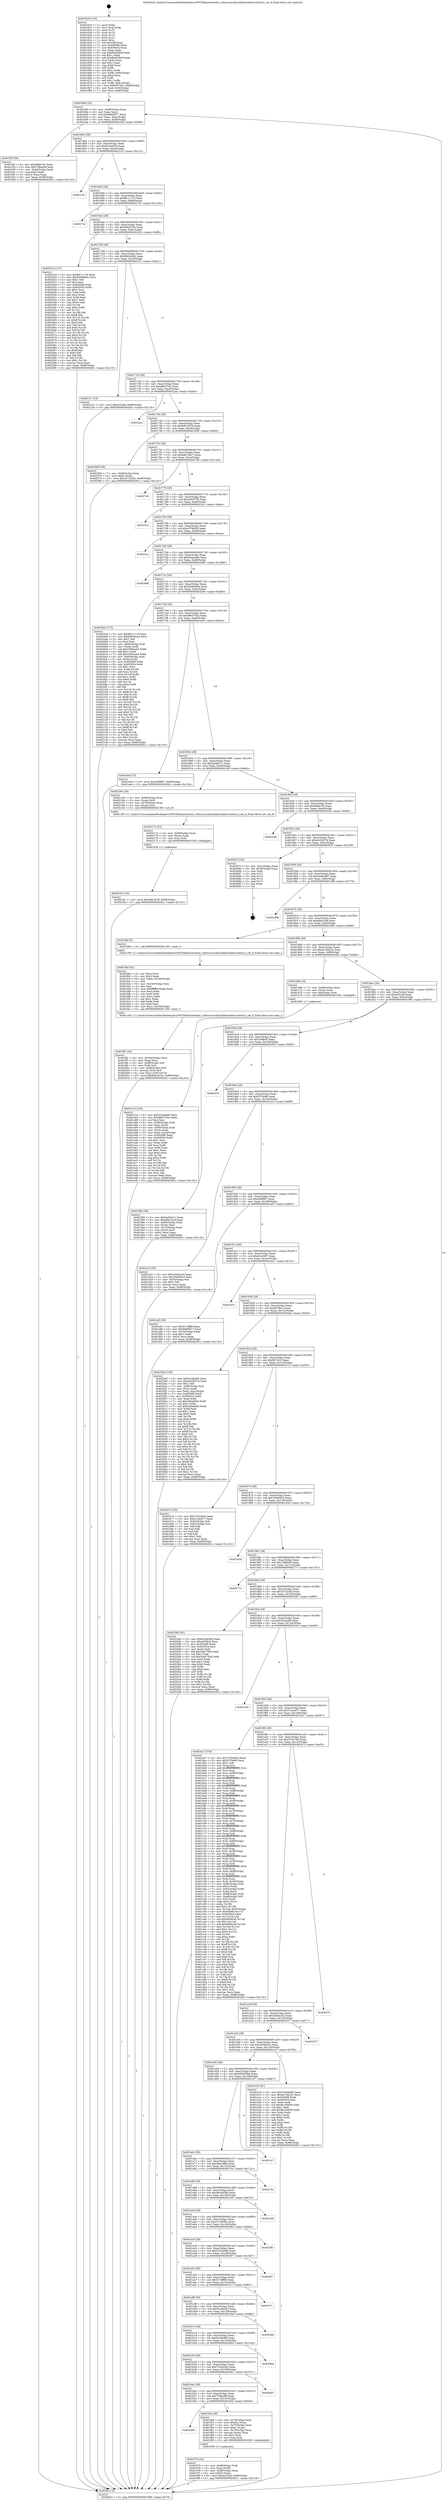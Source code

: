 digraph "0x401620" {
  label = "0x401620 (/mnt/c/Users/mathe/Desktop/tcc/POCII/binaries/extr_rufussrcsyslinuxlibinstallersyslxint.h_set_8_Final-ollvm.out::main(0))"
  labelloc = "t"
  node[shape=record]

  Entry [label="",width=0.3,height=0.3,shape=circle,fillcolor=black,style=filled]
  "0x401694" [label="{
     0x401694 [32]\l
     | [instrs]\l
     &nbsp;&nbsp;0x401694 \<+6\>: mov -0x98(%rbp),%eax\l
     &nbsp;&nbsp;0x40169a \<+2\>: mov %eax,%ecx\l
     &nbsp;&nbsp;0x40169c \<+6\>: sub $0x846f2877,%ecx\l
     &nbsp;&nbsp;0x4016a2 \<+6\>: mov %eax,-0xac(%rbp)\l
     &nbsp;&nbsp;0x4016a8 \<+6\>: mov %ecx,-0xb0(%rbp)\l
     &nbsp;&nbsp;0x4016ae \<+6\>: je 0000000000401f2f \<main+0x90f\>\l
  }"]
  "0x401f2f" [label="{
     0x401f2f [30]\l
     | [instrs]\l
     &nbsp;&nbsp;0x401f2f \<+5\>: mov $0xdbfbb7fc,%eax\l
     &nbsp;&nbsp;0x401f34 \<+5\>: mov $0x73fba2f9,%ecx\l
     &nbsp;&nbsp;0x401f39 \<+3\>: mov -0x34(%rbp),%edx\l
     &nbsp;&nbsp;0x401f3c \<+3\>: cmp $0x0,%edx\l
     &nbsp;&nbsp;0x401f3f \<+3\>: cmove %ecx,%eax\l
     &nbsp;&nbsp;0x401f42 \<+6\>: mov %eax,-0x98(%rbp)\l
     &nbsp;&nbsp;0x401f48 \<+5\>: jmp 000000000040281c \<main+0x11fc\>\l
  }"]
  "0x4016b4" [label="{
     0x4016b4 [28]\l
     | [instrs]\l
     &nbsp;&nbsp;0x4016b4 \<+5\>: jmp 00000000004016b9 \<main+0x99\>\l
     &nbsp;&nbsp;0x4016b9 \<+6\>: mov -0xac(%rbp),%eax\l
     &nbsp;&nbsp;0x4016bf \<+5\>: sub $0x8c164034,%eax\l
     &nbsp;&nbsp;0x4016c4 \<+6\>: mov %eax,-0xb4(%rbp)\l
     &nbsp;&nbsp;0x4016ca \<+6\>: je 0000000000402232 \<main+0xc12\>\l
  }"]
  Exit [label="",width=0.3,height=0.3,shape=circle,fillcolor=black,style=filled,peripheries=2]
  "0x402232" [label="{
     0x402232\l
  }", style=dashed]
  "0x4016d0" [label="{
     0x4016d0 [28]\l
     | [instrs]\l
     &nbsp;&nbsp;0x4016d0 \<+5\>: jmp 00000000004016d5 \<main+0xb5\>\l
     &nbsp;&nbsp;0x4016d5 \<+6\>: mov -0xac(%rbp),%eax\l
     &nbsp;&nbsp;0x4016db \<+5\>: sub $0x8fc11119,%eax\l
     &nbsp;&nbsp;0x4016e0 \<+6\>: mov %eax,-0xb8(%rbp)\l
     &nbsp;&nbsp;0x4016e6 \<+6\>: je 000000000040272a \<main+0x110a\>\l
  }"]
  "0x402181" [label="{
     0x402181 [15]\l
     | [instrs]\l
     &nbsp;&nbsp;0x402181 \<+10\>: movl $0xb9f12b76,-0x98(%rbp)\l
     &nbsp;&nbsp;0x40218b \<+5\>: jmp 000000000040281c \<main+0x11fc\>\l
  }"]
  "0x40272a" [label="{
     0x40272a\l
  }", style=dashed]
  "0x4016ec" [label="{
     0x4016ec [28]\l
     | [instrs]\l
     &nbsp;&nbsp;0x4016ec \<+5\>: jmp 00000000004016f1 \<main+0xd1\>\l
     &nbsp;&nbsp;0x4016f1 \<+6\>: mov -0xac(%rbp),%eax\l
     &nbsp;&nbsp;0x4016f7 \<+5\>: sub $0x90e2019c,%eax\l
     &nbsp;&nbsp;0x4016fc \<+6\>: mov %eax,-0xbc(%rbp)\l
     &nbsp;&nbsp;0x401702 \<+6\>: je 000000000040201b \<main+0x9fb\>\l
  }"]
  "0x402172" [label="{
     0x402172 [15]\l
     | [instrs]\l
     &nbsp;&nbsp;0x402172 \<+4\>: mov -0x68(%rbp),%rax\l
     &nbsp;&nbsp;0x402176 \<+3\>: mov (%rax),%rax\l
     &nbsp;&nbsp;0x402179 \<+3\>: mov %rax,%rdi\l
     &nbsp;&nbsp;0x40217c \<+5\>: call 0000000000401030 \<free@plt\>\l
     | [calls]\l
     &nbsp;&nbsp;0x401030 \{1\} (unknown)\l
  }"]
  "0x40201b" [label="{
     0x40201b [137]\l
     | [instrs]\l
     &nbsp;&nbsp;0x40201b \<+5\>: mov $0x8fc11119,%eax\l
     &nbsp;&nbsp;0x402020 \<+5\>: mov $0xd5e6bd5e,%ecx\l
     &nbsp;&nbsp;0x402025 \<+2\>: mov $0x1,%dl\l
     &nbsp;&nbsp;0x402027 \<+2\>: xor %esi,%esi\l
     &nbsp;&nbsp;0x402029 \<+7\>: mov 0x405068,%edi\l
     &nbsp;&nbsp;0x402030 \<+8\>: mov 0x405054,%r8d\l
     &nbsp;&nbsp;0x402038 \<+3\>: sub $0x1,%esi\l
     &nbsp;&nbsp;0x40203b \<+3\>: mov %edi,%r9d\l
     &nbsp;&nbsp;0x40203e \<+3\>: add %esi,%r9d\l
     &nbsp;&nbsp;0x402041 \<+4\>: imul %r9d,%edi\l
     &nbsp;&nbsp;0x402045 \<+3\>: and $0x1,%edi\l
     &nbsp;&nbsp;0x402048 \<+3\>: cmp $0x0,%edi\l
     &nbsp;&nbsp;0x40204b \<+4\>: sete %r10b\l
     &nbsp;&nbsp;0x40204f \<+4\>: cmp $0xa,%r8d\l
     &nbsp;&nbsp;0x402053 \<+4\>: setl %r11b\l
     &nbsp;&nbsp;0x402057 \<+3\>: mov %r10b,%bl\l
     &nbsp;&nbsp;0x40205a \<+3\>: xor $0xff,%bl\l
     &nbsp;&nbsp;0x40205d \<+3\>: mov %r11b,%r14b\l
     &nbsp;&nbsp;0x402060 \<+4\>: xor $0xff,%r14b\l
     &nbsp;&nbsp;0x402064 \<+3\>: xor $0x0,%dl\l
     &nbsp;&nbsp;0x402067 \<+3\>: mov %bl,%r15b\l
     &nbsp;&nbsp;0x40206a \<+4\>: and $0x0,%r15b\l
     &nbsp;&nbsp;0x40206e \<+3\>: and %dl,%r10b\l
     &nbsp;&nbsp;0x402071 \<+3\>: mov %r14b,%r12b\l
     &nbsp;&nbsp;0x402074 \<+4\>: and $0x0,%r12b\l
     &nbsp;&nbsp;0x402078 \<+3\>: and %dl,%r11b\l
     &nbsp;&nbsp;0x40207b \<+3\>: or %r10b,%r15b\l
     &nbsp;&nbsp;0x40207e \<+3\>: or %r11b,%r12b\l
     &nbsp;&nbsp;0x402081 \<+3\>: xor %r12b,%r15b\l
     &nbsp;&nbsp;0x402084 \<+3\>: or %r14b,%bl\l
     &nbsp;&nbsp;0x402087 \<+3\>: xor $0xff,%bl\l
     &nbsp;&nbsp;0x40208a \<+3\>: or $0x0,%dl\l
     &nbsp;&nbsp;0x40208d \<+2\>: and %dl,%bl\l
     &nbsp;&nbsp;0x40208f \<+3\>: or %bl,%r15b\l
     &nbsp;&nbsp;0x402092 \<+4\>: test $0x1,%r15b\l
     &nbsp;&nbsp;0x402096 \<+3\>: cmovne %ecx,%eax\l
     &nbsp;&nbsp;0x402099 \<+6\>: mov %eax,-0x98(%rbp)\l
     &nbsp;&nbsp;0x40209f \<+5\>: jmp 000000000040281c \<main+0x11fc\>\l
  }"]
  "0x401708" [label="{
     0x401708 [28]\l
     | [instrs]\l
     &nbsp;&nbsp;0x401708 \<+5\>: jmp 000000000040170d \<main+0xed\>\l
     &nbsp;&nbsp;0x40170d \<+6\>: mov -0xac(%rbp),%eax\l
     &nbsp;&nbsp;0x401713 \<+5\>: sub $0x9d626cb2,%eax\l
     &nbsp;&nbsp;0x401718 \<+6\>: mov %eax,-0xc0(%rbp)\l
     &nbsp;&nbsp;0x40171e \<+6\>: je 0000000000402151 \<main+0xb31\>\l
  }"]
  "0x401ff1" [label="{
     0x401ff1 [42]\l
     | [instrs]\l
     &nbsp;&nbsp;0x401ff1 \<+6\>: mov -0x164(%rbp),%ecx\l
     &nbsp;&nbsp;0x401ff7 \<+3\>: imul %eax,%ecx\l
     &nbsp;&nbsp;0x401ffa \<+4\>: mov -0x68(%rbp),%r8\l
     &nbsp;&nbsp;0x401ffe \<+3\>: mov (%r8),%r8\l
     &nbsp;&nbsp;0x402001 \<+4\>: mov -0x60(%rbp),%r9\l
     &nbsp;&nbsp;0x402005 \<+3\>: movslq (%r9),%r9\l
     &nbsp;&nbsp;0x402008 \<+4\>: mov %ecx,(%r8,%r9,4)\l
     &nbsp;&nbsp;0x40200c \<+10\>: movl $0x90e2019c,-0x98(%rbp)\l
     &nbsp;&nbsp;0x402016 \<+5\>: jmp 000000000040281c \<main+0x11fc\>\l
  }"]
  "0x402151" [label="{
     0x402151 [15]\l
     | [instrs]\l
     &nbsp;&nbsp;0x402151 \<+10\>: movl $0xe253a8,-0x98(%rbp)\l
     &nbsp;&nbsp;0x40215b \<+5\>: jmp 000000000040281c \<main+0x11fc\>\l
  }"]
  "0x401724" [label="{
     0x401724 [28]\l
     | [instrs]\l
     &nbsp;&nbsp;0x401724 \<+5\>: jmp 0000000000401729 \<main+0x109\>\l
     &nbsp;&nbsp;0x401729 \<+6\>: mov -0xac(%rbp),%eax\l
     &nbsp;&nbsp;0x40172f \<+5\>: sub $0xaf8237a5,%eax\l
     &nbsp;&nbsp;0x401734 \<+6\>: mov %eax,-0xc4(%rbp)\l
     &nbsp;&nbsp;0x40173a \<+6\>: je 00000000004022ac \<main+0xc8c\>\l
  }"]
  "0x401fbd" [label="{
     0x401fbd [52]\l
     | [instrs]\l
     &nbsp;&nbsp;0x401fbd \<+2\>: xor %ecx,%ecx\l
     &nbsp;&nbsp;0x401fbf \<+5\>: mov $0x2,%edx\l
     &nbsp;&nbsp;0x401fc4 \<+6\>: mov %edx,-0x160(%rbp)\l
     &nbsp;&nbsp;0x401fca \<+1\>: cltd\l
     &nbsp;&nbsp;0x401fcb \<+6\>: mov -0x160(%rbp),%esi\l
     &nbsp;&nbsp;0x401fd1 \<+2\>: idiv %esi\l
     &nbsp;&nbsp;0x401fd3 \<+6\>: imul $0xfffffffe,%edx,%edx\l
     &nbsp;&nbsp;0x401fd9 \<+2\>: mov %ecx,%edi\l
     &nbsp;&nbsp;0x401fdb \<+2\>: sub %edx,%edi\l
     &nbsp;&nbsp;0x401fdd \<+2\>: mov %ecx,%edx\l
     &nbsp;&nbsp;0x401fdf \<+3\>: sub $0x1,%edx\l
     &nbsp;&nbsp;0x401fe2 \<+2\>: add %edx,%edi\l
     &nbsp;&nbsp;0x401fe4 \<+2\>: sub %edi,%ecx\l
     &nbsp;&nbsp;0x401fe6 \<+6\>: mov %ecx,-0x164(%rbp)\l
     &nbsp;&nbsp;0x401fec \<+5\>: call 0000000000401160 \<next_i\>\l
     | [calls]\l
     &nbsp;&nbsp;0x401160 \{1\} (/mnt/c/Users/mathe/Desktop/tcc/POCII/binaries/extr_rufussrcsyslinuxlibinstallersyslxint.h_set_8_Final-ollvm.out::next_i)\l
  }"]
  "0x4022ac" [label="{
     0x4022ac\l
  }", style=dashed]
  "0x401740" [label="{
     0x401740 [28]\l
     | [instrs]\l
     &nbsp;&nbsp;0x401740 \<+5\>: jmp 0000000000401745 \<main+0x125\>\l
     &nbsp;&nbsp;0x401745 \<+6\>: mov -0xac(%rbp),%eax\l
     &nbsp;&nbsp;0x40174b \<+5\>: sub $0xb9f12b76,%eax\l
     &nbsp;&nbsp;0x401750 \<+6\>: mov %eax,-0xc8(%rbp)\l
     &nbsp;&nbsp;0x401756 \<+6\>: je 0000000000402569 \<main+0xf49\>\l
  }"]
  "0x401f74" [label="{
     0x401f74 [32]\l
     | [instrs]\l
     &nbsp;&nbsp;0x401f74 \<+4\>: mov -0x68(%rbp),%rdi\l
     &nbsp;&nbsp;0x401f78 \<+3\>: mov %rax,(%rdi)\l
     &nbsp;&nbsp;0x401f7b \<+4\>: mov -0x60(%rbp),%rax\l
     &nbsp;&nbsp;0x401f7f \<+6\>: movl $0x0,(%rax)\l
     &nbsp;&nbsp;0x401f85 \<+10\>: movl $0xe253a8,-0x98(%rbp)\l
     &nbsp;&nbsp;0x401f8f \<+5\>: jmp 000000000040281c \<main+0x11fc\>\l
  }"]
  "0x402569" [label="{
     0x402569 [28]\l
     | [instrs]\l
     &nbsp;&nbsp;0x402569 \<+7\>: mov -0x90(%rbp),%rax\l
     &nbsp;&nbsp;0x402570 \<+6\>: movl $0x0,(%rax)\l
     &nbsp;&nbsp;0x402576 \<+10\>: movl $0x167324f3,-0x98(%rbp)\l
     &nbsp;&nbsp;0x402580 \<+5\>: jmp 000000000040281c \<main+0x11fc\>\l
  }"]
  "0x40175c" [label="{
     0x40175c [28]\l
     | [instrs]\l
     &nbsp;&nbsp;0x40175c \<+5\>: jmp 0000000000401761 \<main+0x141\>\l
     &nbsp;&nbsp;0x401761 \<+6\>: mov -0xac(%rbp),%eax\l
     &nbsp;&nbsp;0x401767 \<+5\>: sub $0xbde75bc7,%eax\l
     &nbsp;&nbsp;0x40176c \<+6\>: mov %eax,-0xcc(%rbp)\l
     &nbsp;&nbsp;0x401772 \<+6\>: je 00000000004027d4 \<main+0x11b4\>\l
  }"]
  "0x401b68" [label="{
     0x401b68\l
  }", style=dashed]
  "0x4027d4" [label="{
     0x4027d4\l
  }", style=dashed]
  "0x401778" [label="{
     0x401778 [28]\l
     | [instrs]\l
     &nbsp;&nbsp;0x401778 \<+5\>: jmp 000000000040177d \<main+0x15d\>\l
     &nbsp;&nbsp;0x40177d \<+6\>: mov -0xac(%rbp),%eax\l
     &nbsp;&nbsp;0x401783 \<+5\>: sub $0xc48357f2,%eax\l
     &nbsp;&nbsp;0x401788 \<+6\>: mov %eax,-0xd0(%rbp)\l
     &nbsp;&nbsp;0x40178e \<+6\>: je 00000000004023cc \<main+0xdac\>\l
  }"]
  "0x401f4d" [label="{
     0x401f4d [39]\l
     | [instrs]\l
     &nbsp;&nbsp;0x401f4d \<+4\>: mov -0x78(%rbp),%rax\l
     &nbsp;&nbsp;0x401f51 \<+6\>: movl $0x64,(%rax)\l
     &nbsp;&nbsp;0x401f57 \<+4\>: mov -0x70(%rbp),%rax\l
     &nbsp;&nbsp;0x401f5b \<+6\>: movl $0x1,(%rax)\l
     &nbsp;&nbsp;0x401f61 \<+4\>: mov -0x70(%rbp),%rax\l
     &nbsp;&nbsp;0x401f65 \<+3\>: movslq (%rax),%rax\l
     &nbsp;&nbsp;0x401f68 \<+4\>: shl $0x2,%rax\l
     &nbsp;&nbsp;0x401f6c \<+3\>: mov %rax,%rdi\l
     &nbsp;&nbsp;0x401f6f \<+5\>: call 0000000000401050 \<malloc@plt\>\l
     | [calls]\l
     &nbsp;&nbsp;0x401050 \{1\} (unknown)\l
  }"]
  "0x4023cc" [label="{
     0x4023cc\l
  }", style=dashed]
  "0x401794" [label="{
     0x401794 [28]\l
     | [instrs]\l
     &nbsp;&nbsp;0x401794 \<+5\>: jmp 0000000000401799 \<main+0x179\>\l
     &nbsp;&nbsp;0x401799 \<+6\>: mov -0xac(%rbp),%eax\l
     &nbsp;&nbsp;0x40179f \<+5\>: sub $0xc57fd936,%eax\l
     &nbsp;&nbsp;0x4017a4 \<+6\>: mov %eax,-0xd4(%rbp)\l
     &nbsp;&nbsp;0x4017aa \<+6\>: je 00000000004022ca \<main+0xcaa\>\l
  }"]
  "0x401b4c" [label="{
     0x401b4c [28]\l
     | [instrs]\l
     &nbsp;&nbsp;0x401b4c \<+5\>: jmp 0000000000401b51 \<main+0x531\>\l
     &nbsp;&nbsp;0x401b51 \<+6\>: mov -0xac(%rbp),%eax\l
     &nbsp;&nbsp;0x401b57 \<+5\>: sub $0x73fba2f9,%eax\l
     &nbsp;&nbsp;0x401b5c \<+6\>: mov %eax,-0x15c(%rbp)\l
     &nbsp;&nbsp;0x401b62 \<+6\>: je 0000000000401f4d \<main+0x92d\>\l
  }"]
  "0x4022ca" [label="{
     0x4022ca\l
  }", style=dashed]
  "0x4017b0" [label="{
     0x4017b0 [28]\l
     | [instrs]\l
     &nbsp;&nbsp;0x4017b0 \<+5\>: jmp 00000000004017b5 \<main+0x195\>\l
     &nbsp;&nbsp;0x4017b5 \<+6\>: mov -0xac(%rbp),%eax\l
     &nbsp;&nbsp;0x4017bb \<+5\>: sub $0xd2eaa4a0,%eax\l
     &nbsp;&nbsp;0x4017c0 \<+6\>: mov %eax,-0xd8(%rbp)\l
     &nbsp;&nbsp;0x4017c6 \<+6\>: je 00000000004026d6 \<main+0x10b6\>\l
  }"]
  "0x402691" [label="{
     0x402691\l
  }", style=dashed]
  "0x4026d6" [label="{
     0x4026d6\l
  }", style=dashed]
  "0x4017cc" [label="{
     0x4017cc [28]\l
     | [instrs]\l
     &nbsp;&nbsp;0x4017cc \<+5\>: jmp 00000000004017d1 \<main+0x1b1\>\l
     &nbsp;&nbsp;0x4017d1 \<+6\>: mov -0xac(%rbp),%eax\l
     &nbsp;&nbsp;0x4017d7 \<+5\>: sub $0xd5e6bd5e,%eax\l
     &nbsp;&nbsp;0x4017dc \<+6\>: mov %eax,-0xdc(%rbp)\l
     &nbsp;&nbsp;0x4017e2 \<+6\>: je 00000000004020a4 \<main+0xa84\>\l
  }"]
  "0x401b30" [label="{
     0x401b30 [28]\l
     | [instrs]\l
     &nbsp;&nbsp;0x401b30 \<+5\>: jmp 0000000000401b35 \<main+0x515\>\l
     &nbsp;&nbsp;0x401b35 \<+6\>: mov -0xac(%rbp),%eax\l
     &nbsp;&nbsp;0x401b3b \<+5\>: sub $0x7332d3a0,%eax\l
     &nbsp;&nbsp;0x401b40 \<+6\>: mov %eax,-0x158(%rbp)\l
     &nbsp;&nbsp;0x401b46 \<+6\>: je 0000000000402691 \<main+0x1071\>\l
  }"]
  "0x4020a4" [label="{
     0x4020a4 [173]\l
     | [instrs]\l
     &nbsp;&nbsp;0x4020a4 \<+5\>: mov $0x8fc11119,%eax\l
     &nbsp;&nbsp;0x4020a9 \<+5\>: mov $0x9d626cb2,%ecx\l
     &nbsp;&nbsp;0x4020ae \<+2\>: mov $0x1,%dl\l
     &nbsp;&nbsp;0x4020b0 \<+2\>: xor %esi,%esi\l
     &nbsp;&nbsp;0x4020b2 \<+4\>: mov -0x60(%rbp),%rdi\l
     &nbsp;&nbsp;0x4020b6 \<+3\>: mov (%rdi),%r8d\l
     &nbsp;&nbsp;0x4020b9 \<+7\>: sub $0x2566cab3,%r8d\l
     &nbsp;&nbsp;0x4020c0 \<+4\>: add $0x1,%r8d\l
     &nbsp;&nbsp;0x4020c4 \<+7\>: add $0x2566cab3,%r8d\l
     &nbsp;&nbsp;0x4020cb \<+4\>: mov -0x60(%rbp),%rdi\l
     &nbsp;&nbsp;0x4020cf \<+3\>: mov %r8d,(%rdi)\l
     &nbsp;&nbsp;0x4020d2 \<+8\>: mov 0x405068,%r8d\l
     &nbsp;&nbsp;0x4020da \<+8\>: mov 0x405054,%r9d\l
     &nbsp;&nbsp;0x4020e2 \<+3\>: sub $0x1,%esi\l
     &nbsp;&nbsp;0x4020e5 \<+3\>: mov %r8d,%r10d\l
     &nbsp;&nbsp;0x4020e8 \<+3\>: add %esi,%r10d\l
     &nbsp;&nbsp;0x4020eb \<+4\>: imul %r10d,%r8d\l
     &nbsp;&nbsp;0x4020ef \<+4\>: and $0x1,%r8d\l
     &nbsp;&nbsp;0x4020f3 \<+4\>: cmp $0x0,%r8d\l
     &nbsp;&nbsp;0x4020f7 \<+4\>: sete %r11b\l
     &nbsp;&nbsp;0x4020fb \<+4\>: cmp $0xa,%r9d\l
     &nbsp;&nbsp;0x4020ff \<+3\>: setl %bl\l
     &nbsp;&nbsp;0x402102 \<+3\>: mov %r11b,%r14b\l
     &nbsp;&nbsp;0x402105 \<+4\>: xor $0xff,%r14b\l
     &nbsp;&nbsp;0x402109 \<+3\>: mov %bl,%r15b\l
     &nbsp;&nbsp;0x40210c \<+4\>: xor $0xff,%r15b\l
     &nbsp;&nbsp;0x402110 \<+3\>: xor $0x0,%dl\l
     &nbsp;&nbsp;0x402113 \<+3\>: mov %r14b,%r12b\l
     &nbsp;&nbsp;0x402116 \<+4\>: and $0x0,%r12b\l
     &nbsp;&nbsp;0x40211a \<+3\>: and %dl,%r11b\l
     &nbsp;&nbsp;0x40211d \<+3\>: mov %r15b,%r13b\l
     &nbsp;&nbsp;0x402120 \<+4\>: and $0x0,%r13b\l
     &nbsp;&nbsp;0x402124 \<+2\>: and %dl,%bl\l
     &nbsp;&nbsp;0x402126 \<+3\>: or %r11b,%r12b\l
     &nbsp;&nbsp;0x402129 \<+3\>: or %bl,%r13b\l
     &nbsp;&nbsp;0x40212c \<+3\>: xor %r13b,%r12b\l
     &nbsp;&nbsp;0x40212f \<+3\>: or %r15b,%r14b\l
     &nbsp;&nbsp;0x402132 \<+4\>: xor $0xff,%r14b\l
     &nbsp;&nbsp;0x402136 \<+3\>: or $0x0,%dl\l
     &nbsp;&nbsp;0x402139 \<+3\>: and %dl,%r14b\l
     &nbsp;&nbsp;0x40213c \<+3\>: or %r14b,%r12b\l
     &nbsp;&nbsp;0x40213f \<+4\>: test $0x1,%r12b\l
     &nbsp;&nbsp;0x402143 \<+3\>: cmovne %ecx,%eax\l
     &nbsp;&nbsp;0x402146 \<+6\>: mov %eax,-0x98(%rbp)\l
     &nbsp;&nbsp;0x40214c \<+5\>: jmp 000000000040281c \<main+0x11fc\>\l
  }"]
  "0x4017e8" [label="{
     0x4017e8 [28]\l
     | [instrs]\l
     &nbsp;&nbsp;0x4017e8 \<+5\>: jmp 00000000004017ed \<main+0x1cd\>\l
     &nbsp;&nbsp;0x4017ed \<+6\>: mov -0xac(%rbp),%eax\l
     &nbsp;&nbsp;0x4017f3 \<+5\>: sub $0xd9e5762e,%eax\l
     &nbsp;&nbsp;0x4017f8 \<+6\>: mov %eax,-0xe0(%rbp)\l
     &nbsp;&nbsp;0x4017fe \<+6\>: je 0000000000401ee4 \<main+0x8c4\>\l
  }"]
  "0x402804" [label="{
     0x402804\l
  }", style=dashed]
  "0x401ee4" [label="{
     0x401ee4 [15]\l
     | [instrs]\l
     &nbsp;&nbsp;0x401ee4 \<+10\>: movl $0xc099f87,-0x98(%rbp)\l
     &nbsp;&nbsp;0x401eee \<+5\>: jmp 000000000040281c \<main+0x11fc\>\l
  }"]
  "0x401804" [label="{
     0x401804 [28]\l
     | [instrs]\l
     &nbsp;&nbsp;0x401804 \<+5\>: jmp 0000000000401809 \<main+0x1e9\>\l
     &nbsp;&nbsp;0x401809 \<+6\>: mov -0xac(%rbp),%eax\l
     &nbsp;&nbsp;0x40180f \<+5\>: sub $0xda3fa511,%eax\l
     &nbsp;&nbsp;0x401814 \<+6\>: mov %eax,-0xe4(%rbp)\l
     &nbsp;&nbsp;0x40181a \<+6\>: je 0000000000402160 \<main+0xb40\>\l
  }"]
  "0x401b14" [label="{
     0x401b14 [28]\l
     | [instrs]\l
     &nbsp;&nbsp;0x401b14 \<+5\>: jmp 0000000000401b19 \<main+0x4f9\>\l
     &nbsp;&nbsp;0x401b19 \<+6\>: mov -0xac(%rbp),%eax\l
     &nbsp;&nbsp;0x401b1f \<+5\>: sub $0x6ccb8289,%eax\l
     &nbsp;&nbsp;0x401b24 \<+6\>: mov %eax,-0x154(%rbp)\l
     &nbsp;&nbsp;0x401b2a \<+6\>: je 0000000000402804 \<main+0x11e4\>\l
  }"]
  "0x402160" [label="{
     0x402160 [18]\l
     | [instrs]\l
     &nbsp;&nbsp;0x402160 \<+4\>: mov -0x68(%rbp),%rax\l
     &nbsp;&nbsp;0x402164 \<+3\>: mov (%rax),%rdi\l
     &nbsp;&nbsp;0x402167 \<+4\>: mov -0x78(%rbp),%rax\l
     &nbsp;&nbsp;0x40216b \<+2\>: mov (%rax),%esi\l
     &nbsp;&nbsp;0x40216d \<+5\>: call 00000000004013f0 \<set_8\>\l
     | [calls]\l
     &nbsp;&nbsp;0x4013f0 \{1\} (/mnt/c/Users/mathe/Desktop/tcc/POCII/binaries/extr_rufussrcsyslinuxlibinstallersyslxint.h_set_8_Final-ollvm.out::set_8)\l
  }"]
  "0x401820" [label="{
     0x401820 [28]\l
     | [instrs]\l
     &nbsp;&nbsp;0x401820 \<+5\>: jmp 0000000000401825 \<main+0x205\>\l
     &nbsp;&nbsp;0x401825 \<+6\>: mov -0xac(%rbp),%eax\l
     &nbsp;&nbsp;0x40182b \<+5\>: sub $0xdbfbb7fc,%eax\l
     &nbsp;&nbsp;0x401830 \<+6\>: mov %eax,-0xe8(%rbp)\l
     &nbsp;&nbsp;0x401836 \<+6\>: je 0000000000402546 \<main+0xf26\>\l
  }"]
  "0x4023bd" [label="{
     0x4023bd\l
  }", style=dashed]
  "0x402546" [label="{
     0x402546\l
  }", style=dashed]
  "0x40183c" [label="{
     0x40183c [28]\l
     | [instrs]\l
     &nbsp;&nbsp;0x40183c \<+5\>: jmp 0000000000401841 \<main+0x221\>\l
     &nbsp;&nbsp;0x401841 \<+6\>: mov -0xac(%rbp),%eax\l
     &nbsp;&nbsp;0x401847 \<+5\>: sub $0xe425b574,%eax\l
     &nbsp;&nbsp;0x40184c \<+6\>: mov %eax,-0xec(%rbp)\l
     &nbsp;&nbsp;0x401852 \<+6\>: je 000000000040267f \<main+0x105f\>\l
  }"]
  "0x401af8" [label="{
     0x401af8 [28]\l
     | [instrs]\l
     &nbsp;&nbsp;0x401af8 \<+5\>: jmp 0000000000401afd \<main+0x4dd\>\l
     &nbsp;&nbsp;0x401afd \<+6\>: mov -0xac(%rbp),%eax\l
     &nbsp;&nbsp;0x401b03 \<+5\>: sub $0x5ec5b293,%eax\l
     &nbsp;&nbsp;0x401b08 \<+6\>: mov %eax,-0x150(%rbp)\l
     &nbsp;&nbsp;0x401b0e \<+6\>: je 00000000004023bd \<main+0xd9d\>\l
  }"]
  "0x40267f" [label="{
     0x40267f [18]\l
     | [instrs]\l
     &nbsp;&nbsp;0x40267f \<+3\>: mov -0x2c(%rbp),%eax\l
     &nbsp;&nbsp;0x402682 \<+4\>: lea -0x28(%rbp),%rsp\l
     &nbsp;&nbsp;0x402686 \<+1\>: pop %rbx\l
     &nbsp;&nbsp;0x402687 \<+2\>: pop %r12\l
     &nbsp;&nbsp;0x402689 \<+2\>: pop %r13\l
     &nbsp;&nbsp;0x40268b \<+2\>: pop %r14\l
     &nbsp;&nbsp;0x40268d \<+2\>: pop %r15\l
     &nbsp;&nbsp;0x40268f \<+1\>: pop %rbp\l
     &nbsp;&nbsp;0x402690 \<+1\>: ret\l
  }"]
  "0x401858" [label="{
     0x401858 [28]\l
     | [instrs]\l
     &nbsp;&nbsp;0x401858 \<+5\>: jmp 000000000040185d \<main+0x23d\>\l
     &nbsp;&nbsp;0x40185d \<+6\>: mov -0xac(%rbp),%eax\l
     &nbsp;&nbsp;0x401863 \<+5\>: sub $0xed48c487,%eax\l
     &nbsp;&nbsp;0x401868 \<+6\>: mov %eax,-0xf0(%rbp)\l
     &nbsp;&nbsp;0x40186e \<+6\>: je 0000000000401d98 \<main+0x778\>\l
  }"]
  "0x401f11" [label="{
     0x401f11\l
  }", style=dashed]
  "0x401d98" [label="{
     0x401d98\l
  }", style=dashed]
  "0x401874" [label="{
     0x401874 [28]\l
     | [instrs]\l
     &nbsp;&nbsp;0x401874 \<+5\>: jmp 0000000000401879 \<main+0x259\>\l
     &nbsp;&nbsp;0x401879 \<+6\>: mov -0xac(%rbp),%eax\l
     &nbsp;&nbsp;0x40187f \<+5\>: sub $0xedbc32ef,%eax\l
     &nbsp;&nbsp;0x401884 \<+6\>: mov %eax,-0xf4(%rbp)\l
     &nbsp;&nbsp;0x40188a \<+6\>: je 0000000000401fb8 \<main+0x998\>\l
  }"]
  "0x401adc" [label="{
     0x401adc [28]\l
     | [instrs]\l
     &nbsp;&nbsp;0x401adc \<+5\>: jmp 0000000000401ae1 \<main+0x4c1\>\l
     &nbsp;&nbsp;0x401ae1 \<+6\>: mov -0xac(%rbp),%eax\l
     &nbsp;&nbsp;0x401ae7 \<+5\>: sub $0x5c7cff98,%eax\l
     &nbsp;&nbsp;0x401aec \<+6\>: mov %eax,-0x14c(%rbp)\l
     &nbsp;&nbsp;0x401af2 \<+6\>: je 0000000000401f11 \<main+0x8f1\>\l
  }"]
  "0x401fb8" [label="{
     0x401fb8 [5]\l
     | [instrs]\l
     &nbsp;&nbsp;0x401fb8 \<+5\>: call 0000000000401160 \<next_i\>\l
     | [calls]\l
     &nbsp;&nbsp;0x401160 \{1\} (/mnt/c/Users/mathe/Desktop/tcc/POCII/binaries/extr_rufussrcsyslinuxlibinstallersyslxint.h_set_8_Final-ollvm.out::next_i)\l
  }"]
  "0x401890" [label="{
     0x401890 [28]\l
     | [instrs]\l
     &nbsp;&nbsp;0x401890 \<+5\>: jmp 0000000000401895 \<main+0x275\>\l
     &nbsp;&nbsp;0x401895 \<+6\>: mov -0xac(%rbp),%eax\l
     &nbsp;&nbsp;0x40189b \<+5\>: sub $0xee7dd222,%eax\l
     &nbsp;&nbsp;0x4018a0 \<+6\>: mov %eax,-0xf8(%rbp)\l
     &nbsp;&nbsp;0x4018a6 \<+6\>: je 0000000000401e6b \<main+0x84b\>\l
  }"]
  "0x4026f7" [label="{
     0x4026f7\l
  }", style=dashed]
  "0x401e6b" [label="{
     0x401e6b [19]\l
     | [instrs]\l
     &nbsp;&nbsp;0x401e6b \<+7\>: mov -0x88(%rbp),%rax\l
     &nbsp;&nbsp;0x401e72 \<+3\>: mov (%rax),%rax\l
     &nbsp;&nbsp;0x401e75 \<+4\>: mov 0x8(%rax),%rdi\l
     &nbsp;&nbsp;0x401e79 \<+5\>: call 0000000000401060 \<atoi@plt\>\l
     | [calls]\l
     &nbsp;&nbsp;0x401060 \{1\} (unknown)\l
  }"]
  "0x4018ac" [label="{
     0x4018ac [28]\l
     | [instrs]\l
     &nbsp;&nbsp;0x4018ac \<+5\>: jmp 00000000004018b1 \<main+0x291\>\l
     &nbsp;&nbsp;0x4018b1 \<+6\>: mov -0xac(%rbp),%eax\l
     &nbsp;&nbsp;0x4018b7 \<+5\>: sub $0xe253a8,%eax\l
     &nbsp;&nbsp;0x4018bc \<+6\>: mov %eax,-0xfc(%rbp)\l
     &nbsp;&nbsp;0x4018c2 \<+6\>: je 0000000000401f94 \<main+0x974\>\l
  }"]
  "0x401ac0" [label="{
     0x401ac0 [28]\l
     | [instrs]\l
     &nbsp;&nbsp;0x401ac0 \<+5\>: jmp 0000000000401ac5 \<main+0x4a5\>\l
     &nbsp;&nbsp;0x401ac5 \<+6\>: mov -0xac(%rbp),%eax\l
     &nbsp;&nbsp;0x401acb \<+5\>: sub $0x52344b86,%eax\l
     &nbsp;&nbsp;0x401ad0 \<+6\>: mov %eax,-0x148(%rbp)\l
     &nbsp;&nbsp;0x401ad6 \<+6\>: je 00000000004026f7 \<main+0x10d7\>\l
  }"]
  "0x401f94" [label="{
     0x401f94 [36]\l
     | [instrs]\l
     &nbsp;&nbsp;0x401f94 \<+5\>: mov $0xda3fa511,%eax\l
     &nbsp;&nbsp;0x401f99 \<+5\>: mov $0xedbc32ef,%ecx\l
     &nbsp;&nbsp;0x401f9e \<+4\>: mov -0x60(%rbp),%rdx\l
     &nbsp;&nbsp;0x401fa2 \<+2\>: mov (%rdx),%esi\l
     &nbsp;&nbsp;0x401fa4 \<+4\>: mov -0x70(%rbp),%rdx\l
     &nbsp;&nbsp;0x401fa8 \<+2\>: cmp (%rdx),%esi\l
     &nbsp;&nbsp;0x401faa \<+3\>: cmovl %ecx,%eax\l
     &nbsp;&nbsp;0x401fad \<+6\>: mov %eax,-0x98(%rbp)\l
     &nbsp;&nbsp;0x401fb3 \<+5\>: jmp 000000000040281c \<main+0x11fc\>\l
  }"]
  "0x4018c8" [label="{
     0x4018c8 [28]\l
     | [instrs]\l
     &nbsp;&nbsp;0x4018c8 \<+5\>: jmp 00000000004018cd \<main+0x2ad\>\l
     &nbsp;&nbsp;0x4018cd \<+6\>: mov -0xac(%rbp),%eax\l
     &nbsp;&nbsp;0x4018d3 \<+5\>: sub $0x1e68cfc,%eax\l
     &nbsp;&nbsp;0x4018d8 \<+6\>: mov %eax,-0x100(%rbp)\l
     &nbsp;&nbsp;0x4018de \<+6\>: je 0000000000402555 \<main+0xf35\>\l
  }"]
  "0x4023f6" [label="{
     0x4023f6\l
  }", style=dashed]
  "0x402555" [label="{
     0x402555\l
  }", style=dashed]
  "0x4018e4" [label="{
     0x4018e4 [28]\l
     | [instrs]\l
     &nbsp;&nbsp;0x4018e4 \<+5\>: jmp 00000000004018e9 \<main+0x2c9\>\l
     &nbsp;&nbsp;0x4018e9 \<+6\>: mov -0xac(%rbp),%eax\l
     &nbsp;&nbsp;0x4018ef \<+5\>: sub $0x5576e86,%eax\l
     &nbsp;&nbsp;0x4018f4 \<+6\>: mov %eax,-0x104(%rbp)\l
     &nbsp;&nbsp;0x4018fa \<+6\>: je 0000000000401d1f \<main+0x6ff\>\l
  }"]
  "0x401aa4" [label="{
     0x401aa4 [28]\l
     | [instrs]\l
     &nbsp;&nbsp;0x401aa4 \<+5\>: jmp 0000000000401aa9 \<main+0x489\>\l
     &nbsp;&nbsp;0x401aa9 \<+6\>: mov -0xac(%rbp),%eax\l
     &nbsp;&nbsp;0x401aaf \<+5\>: sub $0x511d936a,%eax\l
     &nbsp;&nbsp;0x401ab4 \<+6\>: mov %eax,-0x144(%rbp)\l
     &nbsp;&nbsp;0x401aba \<+6\>: je 00000000004023f6 \<main+0xdd6\>\l
  }"]
  "0x401d1f" [label="{
     0x401d1f [30]\l
     | [instrs]\l
     &nbsp;&nbsp;0x401d1f \<+5\>: mov $0x43440a14,%eax\l
     &nbsp;&nbsp;0x401d24 \<+5\>: mov $0x10e805e3,%ecx\l
     &nbsp;&nbsp;0x401d29 \<+3\>: mov -0x35(%rbp),%dl\l
     &nbsp;&nbsp;0x401d2c \<+3\>: test $0x1,%dl\l
     &nbsp;&nbsp;0x401d2f \<+3\>: cmovne %ecx,%eax\l
     &nbsp;&nbsp;0x401d32 \<+6\>: mov %eax,-0x98(%rbp)\l
     &nbsp;&nbsp;0x401d38 \<+5\>: jmp 000000000040281c \<main+0x11fc\>\l
  }"]
  "0x401900" [label="{
     0x401900 [28]\l
     | [instrs]\l
     &nbsp;&nbsp;0x401900 \<+5\>: jmp 0000000000401905 \<main+0x2e5\>\l
     &nbsp;&nbsp;0x401905 \<+6\>: mov -0xac(%rbp),%eax\l
     &nbsp;&nbsp;0x40190b \<+5\>: sub $0xc099f87,%eax\l
     &nbsp;&nbsp;0x401910 \<+6\>: mov %eax,-0x108(%rbp)\l
     &nbsp;&nbsp;0x401916 \<+6\>: je 0000000000401ef3 \<main+0x8d3\>\l
  }"]
  "0x402190" [label="{
     0x402190\l
  }", style=dashed]
  "0x401ef3" [label="{
     0x401ef3 [30]\l
     | [instrs]\l
     &nbsp;&nbsp;0x401ef3 \<+5\>: mov $0x5c7cff98,%eax\l
     &nbsp;&nbsp;0x401ef8 \<+5\>: mov $0x846f2877,%ecx\l
     &nbsp;&nbsp;0x401efd \<+3\>: mov -0x34(%rbp),%edx\l
     &nbsp;&nbsp;0x401f00 \<+3\>: cmp $0x1,%edx\l
     &nbsp;&nbsp;0x401f03 \<+3\>: cmovl %ecx,%eax\l
     &nbsp;&nbsp;0x401f06 \<+6\>: mov %eax,-0x98(%rbp)\l
     &nbsp;&nbsp;0x401f0c \<+5\>: jmp 000000000040281c \<main+0x11fc\>\l
  }"]
  "0x40191c" [label="{
     0x40191c [28]\l
     | [instrs]\l
     &nbsp;&nbsp;0x40191c \<+5\>: jmp 0000000000401921 \<main+0x301\>\l
     &nbsp;&nbsp;0x401921 \<+6\>: mov -0xac(%rbp),%eax\l
     &nbsp;&nbsp;0x401927 \<+5\>: sub $0xd1a5497,%eax\l
     &nbsp;&nbsp;0x40192c \<+6\>: mov %eax,-0x10c(%rbp)\l
     &nbsp;&nbsp;0x401932 \<+6\>: je 0000000000401e01 \<main+0x7e1\>\l
  }"]
  "0x401a88" [label="{
     0x401a88 [28]\l
     | [instrs]\l
     &nbsp;&nbsp;0x401a88 \<+5\>: jmp 0000000000401a8d \<main+0x46d\>\l
     &nbsp;&nbsp;0x401a8d \<+6\>: mov -0xac(%rbp),%eax\l
     &nbsp;&nbsp;0x401a93 \<+5\>: sub $0x4b3430db,%eax\l
     &nbsp;&nbsp;0x401a98 \<+6\>: mov %eax,-0x140(%rbp)\l
     &nbsp;&nbsp;0x401a9e \<+6\>: je 0000000000402190 \<main+0xb70\>\l
  }"]
  "0x401e01" [label="{
     0x401e01\l
  }", style=dashed]
  "0x401938" [label="{
     0x401938 [28]\l
     | [instrs]\l
     &nbsp;&nbsp;0x401938 \<+5\>: jmp 000000000040193d \<main+0x31d\>\l
     &nbsp;&nbsp;0x40193d \<+6\>: mov -0xac(%rbp),%eax\l
     &nbsp;&nbsp;0x401943 \<+5\>: sub $0xe97fbc2,%eax\l
     &nbsp;&nbsp;0x401948 \<+6\>: mov %eax,-0x110(%rbp)\l
     &nbsp;&nbsp;0x40194e \<+6\>: je 00000000004025e0 \<main+0xfc0\>\l
  }"]
  "0x40274c" [label="{
     0x40274c\l
  }", style=dashed]
  "0x4025e0" [label="{
     0x4025e0 [159]\l
     | [instrs]\l
     &nbsp;&nbsp;0x4025e0 \<+5\>: mov $0x6ccb8289,%eax\l
     &nbsp;&nbsp;0x4025e5 \<+5\>: mov $0xe425b574,%ecx\l
     &nbsp;&nbsp;0x4025ea \<+2\>: mov $0x1,%dl\l
     &nbsp;&nbsp;0x4025ec \<+7\>: mov -0x90(%rbp),%rsi\l
     &nbsp;&nbsp;0x4025f3 \<+2\>: mov (%rsi),%edi\l
     &nbsp;&nbsp;0x4025f5 \<+3\>: mov %edi,-0x2c(%rbp)\l
     &nbsp;&nbsp;0x4025f8 \<+7\>: mov 0x405068,%edi\l
     &nbsp;&nbsp;0x4025ff \<+8\>: mov 0x405054,%r8d\l
     &nbsp;&nbsp;0x402607 \<+3\>: mov %edi,%r9d\l
     &nbsp;&nbsp;0x40260a \<+7\>: sub $0x540e0600,%r9d\l
     &nbsp;&nbsp;0x402611 \<+4\>: sub $0x1,%r9d\l
     &nbsp;&nbsp;0x402615 \<+7\>: add $0x540e0600,%r9d\l
     &nbsp;&nbsp;0x40261c \<+4\>: imul %r9d,%edi\l
     &nbsp;&nbsp;0x402620 \<+3\>: and $0x1,%edi\l
     &nbsp;&nbsp;0x402623 \<+3\>: cmp $0x0,%edi\l
     &nbsp;&nbsp;0x402626 \<+4\>: sete %r10b\l
     &nbsp;&nbsp;0x40262a \<+4\>: cmp $0xa,%r8d\l
     &nbsp;&nbsp;0x40262e \<+4\>: setl %r11b\l
     &nbsp;&nbsp;0x402632 \<+3\>: mov %r10b,%bl\l
     &nbsp;&nbsp;0x402635 \<+3\>: xor $0xff,%bl\l
     &nbsp;&nbsp;0x402638 \<+3\>: mov %r11b,%r14b\l
     &nbsp;&nbsp;0x40263b \<+4\>: xor $0xff,%r14b\l
     &nbsp;&nbsp;0x40263f \<+3\>: xor $0x0,%dl\l
     &nbsp;&nbsp;0x402642 \<+3\>: mov %bl,%r15b\l
     &nbsp;&nbsp;0x402645 \<+4\>: and $0x0,%r15b\l
     &nbsp;&nbsp;0x402649 \<+3\>: and %dl,%r10b\l
     &nbsp;&nbsp;0x40264c \<+3\>: mov %r14b,%r12b\l
     &nbsp;&nbsp;0x40264f \<+4\>: and $0x0,%r12b\l
     &nbsp;&nbsp;0x402653 \<+3\>: and %dl,%r11b\l
     &nbsp;&nbsp;0x402656 \<+3\>: or %r10b,%r15b\l
     &nbsp;&nbsp;0x402659 \<+3\>: or %r11b,%r12b\l
     &nbsp;&nbsp;0x40265c \<+3\>: xor %r12b,%r15b\l
     &nbsp;&nbsp;0x40265f \<+3\>: or %r14b,%bl\l
     &nbsp;&nbsp;0x402662 \<+3\>: xor $0xff,%bl\l
     &nbsp;&nbsp;0x402665 \<+3\>: or $0x0,%dl\l
     &nbsp;&nbsp;0x402668 \<+2\>: and %dl,%bl\l
     &nbsp;&nbsp;0x40266a \<+3\>: or %bl,%r15b\l
     &nbsp;&nbsp;0x40266d \<+4\>: test $0x1,%r15b\l
     &nbsp;&nbsp;0x402671 \<+3\>: cmovne %ecx,%eax\l
     &nbsp;&nbsp;0x402674 \<+6\>: mov %eax,-0x98(%rbp)\l
     &nbsp;&nbsp;0x40267a \<+5\>: jmp 000000000040281c \<main+0x11fc\>\l
  }"]
  "0x401954" [label="{
     0x401954 [28]\l
     | [instrs]\l
     &nbsp;&nbsp;0x401954 \<+5\>: jmp 0000000000401959 \<main+0x339\>\l
     &nbsp;&nbsp;0x401959 \<+6\>: mov -0xac(%rbp),%eax\l
     &nbsp;&nbsp;0x40195f \<+5\>: sub $0xf457e53,%eax\l
     &nbsp;&nbsp;0x401964 \<+6\>: mov %eax,-0x114(%rbp)\l
     &nbsp;&nbsp;0x40196a \<+6\>: je 0000000000401b72 \<main+0x552\>\l
  }"]
  "0x401a6c" [label="{
     0x401a6c [28]\l
     | [instrs]\l
     &nbsp;&nbsp;0x401a6c \<+5\>: jmp 0000000000401a71 \<main+0x451\>\l
     &nbsp;&nbsp;0x401a71 \<+6\>: mov -0xac(%rbp),%eax\l
     &nbsp;&nbsp;0x401a77 \<+5\>: sub $0x48ec3f6b,%eax\l
     &nbsp;&nbsp;0x401a7c \<+6\>: mov %eax,-0x13c(%rbp)\l
     &nbsp;&nbsp;0x401a82 \<+6\>: je 000000000040274c \<main+0x112c\>\l
  }"]
  "0x401b72" [label="{
     0x401b72 [53]\l
     | [instrs]\l
     &nbsp;&nbsp;0x401b72 \<+5\>: mov $0x7332d3a0,%eax\l
     &nbsp;&nbsp;0x401b77 \<+5\>: mov $0x312ec977,%ecx\l
     &nbsp;&nbsp;0x401b7c \<+6\>: mov -0x92(%rbp),%dl\l
     &nbsp;&nbsp;0x401b82 \<+7\>: mov -0x91(%rbp),%sil\l
     &nbsp;&nbsp;0x401b89 \<+3\>: mov %dl,%dil\l
     &nbsp;&nbsp;0x401b8c \<+3\>: and %sil,%dil\l
     &nbsp;&nbsp;0x401b8f \<+3\>: xor %sil,%dl\l
     &nbsp;&nbsp;0x401b92 \<+3\>: or %dl,%dil\l
     &nbsp;&nbsp;0x401b95 \<+4\>: test $0x1,%dil\l
     &nbsp;&nbsp;0x401b99 \<+3\>: cmovne %ecx,%eax\l
     &nbsp;&nbsp;0x401b9c \<+6\>: mov %eax,-0x98(%rbp)\l
     &nbsp;&nbsp;0x401ba2 \<+5\>: jmp 000000000040281c \<main+0x11fc\>\l
  }"]
  "0x401970" [label="{
     0x401970 [28]\l
     | [instrs]\l
     &nbsp;&nbsp;0x401970 \<+5\>: jmp 0000000000401975 \<main+0x355\>\l
     &nbsp;&nbsp;0x401975 \<+6\>: mov -0xac(%rbp),%eax\l
     &nbsp;&nbsp;0x40197b \<+5\>: sub $0x10e805e3,%eax\l
     &nbsp;&nbsp;0x401980 \<+6\>: mov %eax,-0x118(%rbp)\l
     &nbsp;&nbsp;0x401986 \<+6\>: je 0000000000401d3d \<main+0x71d\>\l
  }"]
  "0x40281c" [label="{
     0x40281c [5]\l
     | [instrs]\l
     &nbsp;&nbsp;0x40281c \<+5\>: jmp 0000000000401694 \<main+0x74\>\l
  }"]
  "0x401620" [label="{
     0x401620 [116]\l
     | [instrs]\l
     &nbsp;&nbsp;0x401620 \<+1\>: push %rbp\l
     &nbsp;&nbsp;0x401621 \<+3\>: mov %rsp,%rbp\l
     &nbsp;&nbsp;0x401624 \<+2\>: push %r15\l
     &nbsp;&nbsp;0x401626 \<+2\>: push %r14\l
     &nbsp;&nbsp;0x401628 \<+2\>: push %r13\l
     &nbsp;&nbsp;0x40162a \<+2\>: push %r12\l
     &nbsp;&nbsp;0x40162c \<+1\>: push %rbx\l
     &nbsp;&nbsp;0x40162d \<+7\>: sub $0x168,%rsp\l
     &nbsp;&nbsp;0x401634 \<+7\>: mov 0x405068,%eax\l
     &nbsp;&nbsp;0x40163b \<+7\>: mov 0x405054,%ecx\l
     &nbsp;&nbsp;0x401642 \<+2\>: mov %eax,%edx\l
     &nbsp;&nbsp;0x401644 \<+6\>: sub $0x6b40584f,%edx\l
     &nbsp;&nbsp;0x40164a \<+3\>: sub $0x1,%edx\l
     &nbsp;&nbsp;0x40164d \<+6\>: add $0x6b40584f,%edx\l
     &nbsp;&nbsp;0x401653 \<+3\>: imul %edx,%eax\l
     &nbsp;&nbsp;0x401656 \<+3\>: and $0x1,%eax\l
     &nbsp;&nbsp;0x401659 \<+3\>: cmp $0x0,%eax\l
     &nbsp;&nbsp;0x40165c \<+4\>: sete %r8b\l
     &nbsp;&nbsp;0x401660 \<+4\>: and $0x1,%r8b\l
     &nbsp;&nbsp;0x401664 \<+7\>: mov %r8b,-0x92(%rbp)\l
     &nbsp;&nbsp;0x40166b \<+3\>: cmp $0xa,%ecx\l
     &nbsp;&nbsp;0x40166e \<+4\>: setl %r8b\l
     &nbsp;&nbsp;0x401672 \<+4\>: and $0x1,%r8b\l
     &nbsp;&nbsp;0x401676 \<+7\>: mov %r8b,-0x91(%rbp)\l
     &nbsp;&nbsp;0x40167d \<+10\>: movl $0xf457e53,-0x98(%rbp)\l
     &nbsp;&nbsp;0x401687 \<+6\>: mov %edi,-0x9c(%rbp)\l
     &nbsp;&nbsp;0x40168d \<+7\>: mov %rsi,-0xa8(%rbp)\l
  }"]
  "0x4021d7" [label="{
     0x4021d7\l
  }", style=dashed]
  "0x401d3d" [label="{
     0x401d3d\l
  }", style=dashed]
  "0x40198c" [label="{
     0x40198c [28]\l
     | [instrs]\l
     &nbsp;&nbsp;0x40198c \<+5\>: jmp 0000000000401991 \<main+0x371\>\l
     &nbsp;&nbsp;0x401991 \<+6\>: mov -0xac(%rbp),%eax\l
     &nbsp;&nbsp;0x401997 \<+5\>: sub $0x13ff26d9,%eax\l
     &nbsp;&nbsp;0x40199c \<+6\>: mov %eax,-0x11c(%rbp)\l
     &nbsp;&nbsp;0x4019a2 \<+6\>: je 0000000000402771 \<main+0x1151\>\l
  }"]
  "0x401e7e" [label="{
     0x401e7e [102]\l
     | [instrs]\l
     &nbsp;&nbsp;0x401e7e \<+5\>: mov $0x52344b86,%ecx\l
     &nbsp;&nbsp;0x401e83 \<+5\>: mov $0xd9e5762e,%edx\l
     &nbsp;&nbsp;0x401e88 \<+2\>: xor %esi,%esi\l
     &nbsp;&nbsp;0x401e8a \<+4\>: mov -0x80(%rbp),%rdi\l
     &nbsp;&nbsp;0x401e8e \<+2\>: mov %eax,(%rdi)\l
     &nbsp;&nbsp;0x401e90 \<+4\>: mov -0x80(%rbp),%rdi\l
     &nbsp;&nbsp;0x401e94 \<+2\>: mov (%rdi),%eax\l
     &nbsp;&nbsp;0x401e96 \<+3\>: mov %eax,-0x34(%rbp)\l
     &nbsp;&nbsp;0x401e99 \<+7\>: mov 0x405068,%eax\l
     &nbsp;&nbsp;0x401ea0 \<+8\>: mov 0x405054,%r8d\l
     &nbsp;&nbsp;0x401ea8 \<+3\>: sub $0x1,%esi\l
     &nbsp;&nbsp;0x401eab \<+3\>: mov %eax,%r9d\l
     &nbsp;&nbsp;0x401eae \<+3\>: add %esi,%r9d\l
     &nbsp;&nbsp;0x401eb1 \<+4\>: imul %r9d,%eax\l
     &nbsp;&nbsp;0x401eb5 \<+3\>: and $0x1,%eax\l
     &nbsp;&nbsp;0x401eb8 \<+3\>: cmp $0x0,%eax\l
     &nbsp;&nbsp;0x401ebb \<+4\>: sete %r10b\l
     &nbsp;&nbsp;0x401ebf \<+4\>: cmp $0xa,%r8d\l
     &nbsp;&nbsp;0x401ec3 \<+4\>: setl %r11b\l
     &nbsp;&nbsp;0x401ec7 \<+3\>: mov %r10b,%bl\l
     &nbsp;&nbsp;0x401eca \<+3\>: and %r11b,%bl\l
     &nbsp;&nbsp;0x401ecd \<+3\>: xor %r11b,%r10b\l
     &nbsp;&nbsp;0x401ed0 \<+3\>: or %r10b,%bl\l
     &nbsp;&nbsp;0x401ed3 \<+3\>: test $0x1,%bl\l
     &nbsp;&nbsp;0x401ed6 \<+3\>: cmovne %edx,%ecx\l
     &nbsp;&nbsp;0x401ed9 \<+6\>: mov %ecx,-0x98(%rbp)\l
     &nbsp;&nbsp;0x401edf \<+5\>: jmp 000000000040281c \<main+0x11fc\>\l
  }"]
  "0x402771" [label="{
     0x402771\l
  }", style=dashed]
  "0x4019a8" [label="{
     0x4019a8 [28]\l
     | [instrs]\l
     &nbsp;&nbsp;0x4019a8 \<+5\>: jmp 00000000004019ad \<main+0x38d\>\l
     &nbsp;&nbsp;0x4019ad \<+6\>: mov -0xac(%rbp),%eax\l
     &nbsp;&nbsp;0x4019b3 \<+5\>: sub $0x167324f3,%eax\l
     &nbsp;&nbsp;0x4019b8 \<+6\>: mov %eax,-0x120(%rbp)\l
     &nbsp;&nbsp;0x4019be \<+6\>: je 0000000000402585 \<main+0xf65\>\l
  }"]
  "0x401a50" [label="{
     0x401a50 [28]\l
     | [instrs]\l
     &nbsp;&nbsp;0x401a50 \<+5\>: jmp 0000000000401a55 \<main+0x435\>\l
     &nbsp;&nbsp;0x401a55 \<+6\>: mov -0xac(%rbp),%eax\l
     &nbsp;&nbsp;0x401a5b \<+5\>: sub $0x438392bb,%eax\l
     &nbsp;&nbsp;0x401a60 \<+6\>: mov %eax,-0x138(%rbp)\l
     &nbsp;&nbsp;0x401a66 \<+6\>: je 00000000004021d7 \<main+0xbb7\>\l
  }"]
  "0x402585" [label="{
     0x402585 [91]\l
     | [instrs]\l
     &nbsp;&nbsp;0x402585 \<+5\>: mov $0x6ccb8289,%eax\l
     &nbsp;&nbsp;0x40258a \<+5\>: mov $0xe97fbc2,%ecx\l
     &nbsp;&nbsp;0x40258f \<+7\>: mov 0x405068,%edx\l
     &nbsp;&nbsp;0x402596 \<+7\>: mov 0x405054,%esi\l
     &nbsp;&nbsp;0x40259d \<+2\>: mov %edx,%edi\l
     &nbsp;&nbsp;0x40259f \<+6\>: add $0x5ddc792b,%edi\l
     &nbsp;&nbsp;0x4025a5 \<+3\>: sub $0x1,%edi\l
     &nbsp;&nbsp;0x4025a8 \<+6\>: sub $0x5ddc792b,%edi\l
     &nbsp;&nbsp;0x4025ae \<+3\>: imul %edi,%edx\l
     &nbsp;&nbsp;0x4025b1 \<+3\>: and $0x1,%edx\l
     &nbsp;&nbsp;0x4025b4 \<+3\>: cmp $0x0,%edx\l
     &nbsp;&nbsp;0x4025b7 \<+4\>: sete %r8b\l
     &nbsp;&nbsp;0x4025bb \<+3\>: cmp $0xa,%esi\l
     &nbsp;&nbsp;0x4025be \<+4\>: setl %r9b\l
     &nbsp;&nbsp;0x4025c2 \<+3\>: mov %r8b,%r10b\l
     &nbsp;&nbsp;0x4025c5 \<+3\>: and %r9b,%r10b\l
     &nbsp;&nbsp;0x4025c8 \<+3\>: xor %r9b,%r8b\l
     &nbsp;&nbsp;0x4025cb \<+3\>: or %r8b,%r10b\l
     &nbsp;&nbsp;0x4025ce \<+4\>: test $0x1,%r10b\l
     &nbsp;&nbsp;0x4025d2 \<+3\>: cmovne %ecx,%eax\l
     &nbsp;&nbsp;0x4025d5 \<+6\>: mov %eax,-0x98(%rbp)\l
     &nbsp;&nbsp;0x4025db \<+5\>: jmp 000000000040281c \<main+0x11fc\>\l
  }"]
  "0x4019c4" [label="{
     0x4019c4 [28]\l
     | [instrs]\l
     &nbsp;&nbsp;0x4019c4 \<+5\>: jmp 00000000004019c9 \<main+0x3a9\>\l
     &nbsp;&nbsp;0x4019c9 \<+6\>: mov -0xac(%rbp),%eax\l
     &nbsp;&nbsp;0x4019cf \<+5\>: sub $0x19cacaf9,%eax\l
     &nbsp;&nbsp;0x4019d4 \<+6\>: mov %eax,-0x124(%rbp)\l
     &nbsp;&nbsp;0x4019da \<+6\>: je 0000000000402320 \<main+0xd00\>\l
  }"]
  "0x401e10" [label="{
     0x401e10 [91]\l
     | [instrs]\l
     &nbsp;&nbsp;0x401e10 \<+5\>: mov $0x52344b86,%eax\l
     &nbsp;&nbsp;0x401e15 \<+5\>: mov $0xee7dd222,%ecx\l
     &nbsp;&nbsp;0x401e1a \<+7\>: mov 0x405068,%edx\l
     &nbsp;&nbsp;0x401e21 \<+7\>: mov 0x405054,%esi\l
     &nbsp;&nbsp;0x401e28 \<+2\>: mov %edx,%edi\l
     &nbsp;&nbsp;0x401e2a \<+6\>: sub $0x8e1eb939,%edi\l
     &nbsp;&nbsp;0x401e30 \<+3\>: sub $0x1,%edi\l
     &nbsp;&nbsp;0x401e33 \<+6\>: add $0x8e1eb939,%edi\l
     &nbsp;&nbsp;0x401e39 \<+3\>: imul %edi,%edx\l
     &nbsp;&nbsp;0x401e3c \<+3\>: and $0x1,%edx\l
     &nbsp;&nbsp;0x401e3f \<+3\>: cmp $0x0,%edx\l
     &nbsp;&nbsp;0x401e42 \<+4\>: sete %r8b\l
     &nbsp;&nbsp;0x401e46 \<+3\>: cmp $0xa,%esi\l
     &nbsp;&nbsp;0x401e49 \<+4\>: setl %r9b\l
     &nbsp;&nbsp;0x401e4d \<+3\>: mov %r8b,%r10b\l
     &nbsp;&nbsp;0x401e50 \<+3\>: and %r9b,%r10b\l
     &nbsp;&nbsp;0x401e53 \<+3\>: xor %r9b,%r8b\l
     &nbsp;&nbsp;0x401e56 \<+3\>: or %r8b,%r10b\l
     &nbsp;&nbsp;0x401e59 \<+4\>: test $0x1,%r10b\l
     &nbsp;&nbsp;0x401e5d \<+3\>: cmovne %ecx,%eax\l
     &nbsp;&nbsp;0x401e60 \<+6\>: mov %eax,-0x98(%rbp)\l
     &nbsp;&nbsp;0x401e66 \<+5\>: jmp 000000000040281c \<main+0x11fc\>\l
  }"]
  "0x402320" [label="{
     0x402320\l
  }", style=dashed]
  "0x4019e0" [label="{
     0x4019e0 [28]\l
     | [instrs]\l
     &nbsp;&nbsp;0x4019e0 \<+5\>: jmp 00000000004019e5 \<main+0x3c5\>\l
     &nbsp;&nbsp;0x4019e5 \<+6\>: mov -0xac(%rbp),%eax\l
     &nbsp;&nbsp;0x4019eb \<+5\>: sub $0x312ec977,%eax\l
     &nbsp;&nbsp;0x4019f0 \<+6\>: mov %eax,-0x128(%rbp)\l
     &nbsp;&nbsp;0x4019f6 \<+6\>: je 0000000000401ba7 \<main+0x587\>\l
  }"]
  "0x401a34" [label="{
     0x401a34 [28]\l
     | [instrs]\l
     &nbsp;&nbsp;0x401a34 \<+5\>: jmp 0000000000401a39 \<main+0x419\>\l
     &nbsp;&nbsp;0x401a39 \<+6\>: mov -0xac(%rbp),%eax\l
     &nbsp;&nbsp;0x401a3f \<+5\>: sub $0x43440a14,%eax\l
     &nbsp;&nbsp;0x401a44 \<+6\>: mov %eax,-0x134(%rbp)\l
     &nbsp;&nbsp;0x401a4a \<+6\>: je 0000000000401e10 \<main+0x7f0\>\l
  }"]
  "0x401ba7" [label="{
     0x401ba7 [376]\l
     | [instrs]\l
     &nbsp;&nbsp;0x401ba7 \<+5\>: mov $0x7332d3a0,%eax\l
     &nbsp;&nbsp;0x401bac \<+5\>: mov $0x5576e86,%ecx\l
     &nbsp;&nbsp;0x401bb1 \<+2\>: mov $0x1,%dl\l
     &nbsp;&nbsp;0x401bb3 \<+3\>: mov %rsp,%rsi\l
     &nbsp;&nbsp;0x401bb6 \<+4\>: add $0xfffffffffffffff0,%rsi\l
     &nbsp;&nbsp;0x401bba \<+3\>: mov %rsi,%rsp\l
     &nbsp;&nbsp;0x401bbd \<+7\>: mov %rsi,-0x90(%rbp)\l
     &nbsp;&nbsp;0x401bc4 \<+3\>: mov %rsp,%rsi\l
     &nbsp;&nbsp;0x401bc7 \<+4\>: add $0xfffffffffffffff0,%rsi\l
     &nbsp;&nbsp;0x401bcb \<+3\>: mov %rsi,%rsp\l
     &nbsp;&nbsp;0x401bce \<+3\>: mov %rsp,%rdi\l
     &nbsp;&nbsp;0x401bd1 \<+4\>: add $0xfffffffffffffff0,%rdi\l
     &nbsp;&nbsp;0x401bd5 \<+3\>: mov %rdi,%rsp\l
     &nbsp;&nbsp;0x401bd8 \<+7\>: mov %rdi,-0x88(%rbp)\l
     &nbsp;&nbsp;0x401bdf \<+3\>: mov %rsp,%rdi\l
     &nbsp;&nbsp;0x401be2 \<+4\>: add $0xfffffffffffffff0,%rdi\l
     &nbsp;&nbsp;0x401be6 \<+3\>: mov %rdi,%rsp\l
     &nbsp;&nbsp;0x401be9 \<+4\>: mov %rdi,-0x80(%rbp)\l
     &nbsp;&nbsp;0x401bed \<+3\>: mov %rsp,%rdi\l
     &nbsp;&nbsp;0x401bf0 \<+4\>: add $0xfffffffffffffff0,%rdi\l
     &nbsp;&nbsp;0x401bf4 \<+3\>: mov %rdi,%rsp\l
     &nbsp;&nbsp;0x401bf7 \<+4\>: mov %rdi,-0x78(%rbp)\l
     &nbsp;&nbsp;0x401bfb \<+3\>: mov %rsp,%rdi\l
     &nbsp;&nbsp;0x401bfe \<+4\>: add $0xfffffffffffffff0,%rdi\l
     &nbsp;&nbsp;0x401c02 \<+3\>: mov %rdi,%rsp\l
     &nbsp;&nbsp;0x401c05 \<+4\>: mov %rdi,-0x70(%rbp)\l
     &nbsp;&nbsp;0x401c09 \<+3\>: mov %rsp,%rdi\l
     &nbsp;&nbsp;0x401c0c \<+4\>: add $0xfffffffffffffff0,%rdi\l
     &nbsp;&nbsp;0x401c10 \<+3\>: mov %rdi,%rsp\l
     &nbsp;&nbsp;0x401c13 \<+4\>: mov %rdi,-0x68(%rbp)\l
     &nbsp;&nbsp;0x401c17 \<+3\>: mov %rsp,%rdi\l
     &nbsp;&nbsp;0x401c1a \<+4\>: add $0xfffffffffffffff0,%rdi\l
     &nbsp;&nbsp;0x401c1e \<+3\>: mov %rdi,%rsp\l
     &nbsp;&nbsp;0x401c21 \<+4\>: mov %rdi,-0x60(%rbp)\l
     &nbsp;&nbsp;0x401c25 \<+3\>: mov %rsp,%rdi\l
     &nbsp;&nbsp;0x401c28 \<+4\>: add $0xfffffffffffffff0,%rdi\l
     &nbsp;&nbsp;0x401c2c \<+3\>: mov %rdi,%rsp\l
     &nbsp;&nbsp;0x401c2f \<+4\>: mov %rdi,-0x58(%rbp)\l
     &nbsp;&nbsp;0x401c33 \<+3\>: mov %rsp,%rdi\l
     &nbsp;&nbsp;0x401c36 \<+4\>: add $0xfffffffffffffff0,%rdi\l
     &nbsp;&nbsp;0x401c3a \<+3\>: mov %rdi,%rsp\l
     &nbsp;&nbsp;0x401c3d \<+4\>: mov %rdi,-0x50(%rbp)\l
     &nbsp;&nbsp;0x401c41 \<+3\>: mov %rsp,%rdi\l
     &nbsp;&nbsp;0x401c44 \<+4\>: add $0xfffffffffffffff0,%rdi\l
     &nbsp;&nbsp;0x401c48 \<+3\>: mov %rdi,%rsp\l
     &nbsp;&nbsp;0x401c4b \<+4\>: mov %rdi,-0x48(%rbp)\l
     &nbsp;&nbsp;0x401c4f \<+3\>: mov %rsp,%rdi\l
     &nbsp;&nbsp;0x401c52 \<+4\>: add $0xfffffffffffffff0,%rdi\l
     &nbsp;&nbsp;0x401c56 \<+3\>: mov %rdi,%rsp\l
     &nbsp;&nbsp;0x401c59 \<+4\>: mov %rdi,-0x40(%rbp)\l
     &nbsp;&nbsp;0x401c5d \<+7\>: mov -0x90(%rbp),%rdi\l
     &nbsp;&nbsp;0x401c64 \<+6\>: movl $0x0,(%rdi)\l
     &nbsp;&nbsp;0x401c6a \<+7\>: mov -0x9c(%rbp),%r8d\l
     &nbsp;&nbsp;0x401c71 \<+3\>: mov %r8d,(%rsi)\l
     &nbsp;&nbsp;0x401c74 \<+7\>: mov -0x88(%rbp),%rdi\l
     &nbsp;&nbsp;0x401c7b \<+7\>: mov -0xa8(%rbp),%r9\l
     &nbsp;&nbsp;0x401c82 \<+3\>: mov %r9,(%rdi)\l
     &nbsp;&nbsp;0x401c85 \<+3\>: cmpl $0x2,(%rsi)\l
     &nbsp;&nbsp;0x401c88 \<+4\>: setne %r10b\l
     &nbsp;&nbsp;0x401c8c \<+4\>: and $0x1,%r10b\l
     &nbsp;&nbsp;0x401c90 \<+4\>: mov %r10b,-0x35(%rbp)\l
     &nbsp;&nbsp;0x401c94 \<+8\>: mov 0x405068,%r11d\l
     &nbsp;&nbsp;0x401c9c \<+7\>: mov 0x405054,%ebx\l
     &nbsp;&nbsp;0x401ca3 \<+3\>: mov %r11d,%r14d\l
     &nbsp;&nbsp;0x401ca6 \<+7\>: sub $0xfdfc9e38,%r14d\l
     &nbsp;&nbsp;0x401cad \<+4\>: sub $0x1,%r14d\l
     &nbsp;&nbsp;0x401cb1 \<+7\>: add $0xfdfc9e38,%r14d\l
     &nbsp;&nbsp;0x401cb8 \<+4\>: imul %r14d,%r11d\l
     &nbsp;&nbsp;0x401cbc \<+4\>: and $0x1,%r11d\l
     &nbsp;&nbsp;0x401cc0 \<+4\>: cmp $0x0,%r11d\l
     &nbsp;&nbsp;0x401cc4 \<+4\>: sete %r10b\l
     &nbsp;&nbsp;0x401cc8 \<+3\>: cmp $0xa,%ebx\l
     &nbsp;&nbsp;0x401ccb \<+4\>: setl %r15b\l
     &nbsp;&nbsp;0x401ccf \<+3\>: mov %r10b,%r12b\l
     &nbsp;&nbsp;0x401cd2 \<+4\>: xor $0xff,%r12b\l
     &nbsp;&nbsp;0x401cd6 \<+3\>: mov %r15b,%r13b\l
     &nbsp;&nbsp;0x401cd9 \<+4\>: xor $0xff,%r13b\l
     &nbsp;&nbsp;0x401cdd \<+3\>: xor $0x0,%dl\l
     &nbsp;&nbsp;0x401ce0 \<+3\>: mov %r12b,%sil\l
     &nbsp;&nbsp;0x401ce3 \<+4\>: and $0x0,%sil\l
     &nbsp;&nbsp;0x401ce7 \<+3\>: and %dl,%r10b\l
     &nbsp;&nbsp;0x401cea \<+3\>: mov %r13b,%dil\l
     &nbsp;&nbsp;0x401ced \<+4\>: and $0x0,%dil\l
     &nbsp;&nbsp;0x401cf1 \<+3\>: and %dl,%r15b\l
     &nbsp;&nbsp;0x401cf4 \<+3\>: or %r10b,%sil\l
     &nbsp;&nbsp;0x401cf7 \<+3\>: or %r15b,%dil\l
     &nbsp;&nbsp;0x401cfa \<+3\>: xor %dil,%sil\l
     &nbsp;&nbsp;0x401cfd \<+3\>: or %r13b,%r12b\l
     &nbsp;&nbsp;0x401d00 \<+4\>: xor $0xff,%r12b\l
     &nbsp;&nbsp;0x401d04 \<+3\>: or $0x0,%dl\l
     &nbsp;&nbsp;0x401d07 \<+3\>: and %dl,%r12b\l
     &nbsp;&nbsp;0x401d0a \<+3\>: or %r12b,%sil\l
     &nbsp;&nbsp;0x401d0d \<+4\>: test $0x1,%sil\l
     &nbsp;&nbsp;0x401d11 \<+3\>: cmovne %ecx,%eax\l
     &nbsp;&nbsp;0x401d14 \<+6\>: mov %eax,-0x98(%rbp)\l
     &nbsp;&nbsp;0x401d1a \<+5\>: jmp 000000000040281c \<main+0x11fc\>\l
  }"]
  "0x4019fc" [label="{
     0x4019fc [28]\l
     | [instrs]\l
     &nbsp;&nbsp;0x4019fc \<+5\>: jmp 0000000000401a01 \<main+0x3e1\>\l
     &nbsp;&nbsp;0x401a01 \<+6\>: mov -0xac(%rbp),%eax\l
     &nbsp;&nbsp;0x401a07 \<+5\>: sub $0x31547fcd,%eax\l
     &nbsp;&nbsp;0x401a0c \<+6\>: mov %eax,-0x12c(%rbp)\l
     &nbsp;&nbsp;0x401a12 \<+6\>: je 000000000040247f \<main+0xe5f\>\l
  }"]
  "0x402537" [label="{
     0x402537\l
  }", style=dashed]
  "0x401a18" [label="{
     0x401a18 [28]\l
     | [instrs]\l
     &nbsp;&nbsp;0x401a18 \<+5\>: jmp 0000000000401a1d \<main+0x3fd\>\l
     &nbsp;&nbsp;0x401a1d \<+6\>: mov -0xac(%rbp),%eax\l
     &nbsp;&nbsp;0x401a23 \<+5\>: sub $0x3d83ec52,%eax\l
     &nbsp;&nbsp;0x401a28 \<+6\>: mov %eax,-0x130(%rbp)\l
     &nbsp;&nbsp;0x401a2e \<+6\>: je 0000000000402537 \<main+0xf17\>\l
  }"]
  "0x40247f" [label="{
     0x40247f\l
  }", style=dashed]
  Entry -> "0x401620" [label=" 1"]
  "0x401694" -> "0x401f2f" [label=" 1"]
  "0x401694" -> "0x4016b4" [label=" 19"]
  "0x40267f" -> Exit [label=" 1"]
  "0x4016b4" -> "0x402232" [label=" 0"]
  "0x4016b4" -> "0x4016d0" [label=" 19"]
  "0x4025e0" -> "0x40281c" [label=" 1"]
  "0x4016d0" -> "0x40272a" [label=" 0"]
  "0x4016d0" -> "0x4016ec" [label=" 19"]
  "0x402585" -> "0x40281c" [label=" 1"]
  "0x4016ec" -> "0x40201b" [label=" 1"]
  "0x4016ec" -> "0x401708" [label=" 18"]
  "0x402569" -> "0x40281c" [label=" 1"]
  "0x401708" -> "0x402151" [label=" 1"]
  "0x401708" -> "0x401724" [label=" 17"]
  "0x402181" -> "0x40281c" [label=" 1"]
  "0x401724" -> "0x4022ac" [label=" 0"]
  "0x401724" -> "0x401740" [label=" 17"]
  "0x402172" -> "0x402181" [label=" 1"]
  "0x401740" -> "0x402569" [label=" 1"]
  "0x401740" -> "0x40175c" [label=" 16"]
  "0x402160" -> "0x402172" [label=" 1"]
  "0x40175c" -> "0x4027d4" [label=" 0"]
  "0x40175c" -> "0x401778" [label=" 16"]
  "0x402151" -> "0x40281c" [label=" 1"]
  "0x401778" -> "0x4023cc" [label=" 0"]
  "0x401778" -> "0x401794" [label=" 16"]
  "0x4020a4" -> "0x40281c" [label=" 1"]
  "0x401794" -> "0x4022ca" [label=" 0"]
  "0x401794" -> "0x4017b0" [label=" 16"]
  "0x401ff1" -> "0x40281c" [label=" 1"]
  "0x4017b0" -> "0x4026d6" [label=" 0"]
  "0x4017b0" -> "0x4017cc" [label=" 16"]
  "0x401fbd" -> "0x401ff1" [label=" 1"]
  "0x4017cc" -> "0x4020a4" [label=" 1"]
  "0x4017cc" -> "0x4017e8" [label=" 15"]
  "0x401f94" -> "0x40281c" [label=" 2"]
  "0x4017e8" -> "0x401ee4" [label=" 1"]
  "0x4017e8" -> "0x401804" [label=" 14"]
  "0x401f74" -> "0x40281c" [label=" 1"]
  "0x401804" -> "0x402160" [label=" 1"]
  "0x401804" -> "0x401820" [label=" 13"]
  "0x401b4c" -> "0x401b68" [label=" 0"]
  "0x401820" -> "0x402546" [label=" 0"]
  "0x401820" -> "0x40183c" [label=" 13"]
  "0x401b4c" -> "0x401f4d" [label=" 1"]
  "0x40183c" -> "0x40267f" [label=" 1"]
  "0x40183c" -> "0x401858" [label=" 12"]
  "0x401b30" -> "0x401b4c" [label=" 1"]
  "0x401858" -> "0x401d98" [label=" 0"]
  "0x401858" -> "0x401874" [label=" 12"]
  "0x401b30" -> "0x402691" [label=" 0"]
  "0x401874" -> "0x401fb8" [label=" 1"]
  "0x401874" -> "0x401890" [label=" 11"]
  "0x401b14" -> "0x401b30" [label=" 1"]
  "0x401890" -> "0x401e6b" [label=" 1"]
  "0x401890" -> "0x4018ac" [label=" 10"]
  "0x401b14" -> "0x402804" [label=" 0"]
  "0x4018ac" -> "0x401f94" [label=" 2"]
  "0x4018ac" -> "0x4018c8" [label=" 8"]
  "0x401af8" -> "0x401b14" [label=" 1"]
  "0x4018c8" -> "0x402555" [label=" 0"]
  "0x4018c8" -> "0x4018e4" [label=" 8"]
  "0x401af8" -> "0x4023bd" [label=" 0"]
  "0x4018e4" -> "0x401d1f" [label=" 1"]
  "0x4018e4" -> "0x401900" [label=" 7"]
  "0x401adc" -> "0x401af8" [label=" 1"]
  "0x401900" -> "0x401ef3" [label=" 1"]
  "0x401900" -> "0x40191c" [label=" 6"]
  "0x401adc" -> "0x401f11" [label=" 0"]
  "0x40191c" -> "0x401e01" [label=" 0"]
  "0x40191c" -> "0x401938" [label=" 6"]
  "0x401ac0" -> "0x401adc" [label=" 1"]
  "0x401938" -> "0x4025e0" [label=" 1"]
  "0x401938" -> "0x401954" [label=" 5"]
  "0x401ac0" -> "0x4026f7" [label=" 0"]
  "0x401954" -> "0x401b72" [label=" 1"]
  "0x401954" -> "0x401970" [label=" 4"]
  "0x401b72" -> "0x40281c" [label=" 1"]
  "0x401620" -> "0x401694" [label=" 1"]
  "0x40281c" -> "0x401694" [label=" 19"]
  "0x401aa4" -> "0x401ac0" [label=" 1"]
  "0x401970" -> "0x401d3d" [label=" 0"]
  "0x401970" -> "0x40198c" [label=" 4"]
  "0x401aa4" -> "0x4023f6" [label=" 0"]
  "0x40198c" -> "0x402771" [label=" 0"]
  "0x40198c" -> "0x4019a8" [label=" 4"]
  "0x401a88" -> "0x401aa4" [label=" 1"]
  "0x4019a8" -> "0x402585" [label=" 1"]
  "0x4019a8" -> "0x4019c4" [label=" 3"]
  "0x401a88" -> "0x402190" [label=" 0"]
  "0x4019c4" -> "0x402320" [label=" 0"]
  "0x4019c4" -> "0x4019e0" [label=" 3"]
  "0x401fb8" -> "0x401fbd" [label=" 1"]
  "0x4019e0" -> "0x401ba7" [label=" 1"]
  "0x4019e0" -> "0x4019fc" [label=" 2"]
  "0x401a6c" -> "0x40274c" [label=" 0"]
  "0x401ba7" -> "0x40281c" [label=" 1"]
  "0x401d1f" -> "0x40281c" [label=" 1"]
  "0x401f4d" -> "0x401f74" [label=" 1"]
  "0x4019fc" -> "0x40247f" [label=" 0"]
  "0x4019fc" -> "0x401a18" [label=" 2"]
  "0x401a50" -> "0x401a6c" [label=" 1"]
  "0x401a18" -> "0x402537" [label=" 0"]
  "0x401a18" -> "0x401a34" [label=" 2"]
  "0x401a6c" -> "0x401a88" [label=" 1"]
  "0x401a34" -> "0x401e10" [label=" 1"]
  "0x401a34" -> "0x401a50" [label=" 1"]
  "0x401e10" -> "0x40281c" [label=" 1"]
  "0x401e6b" -> "0x401e7e" [label=" 1"]
  "0x401e7e" -> "0x40281c" [label=" 1"]
  "0x401ee4" -> "0x40281c" [label=" 1"]
  "0x401ef3" -> "0x40281c" [label=" 1"]
  "0x401f2f" -> "0x40281c" [label=" 1"]
  "0x40201b" -> "0x40281c" [label=" 1"]
  "0x401a50" -> "0x4021d7" [label=" 0"]
}
